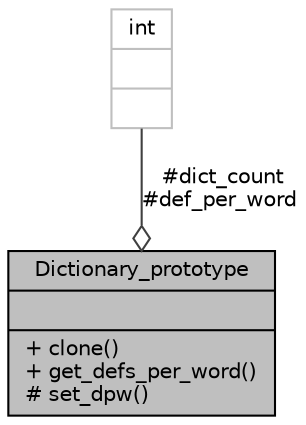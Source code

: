 digraph "Dictionary_prototype"
{
 // LATEX_PDF_SIZE
  bgcolor="transparent";
  edge [fontname="Helvetica",fontsize="10",labelfontname="Helvetica",labelfontsize="10"];
  node [fontname="Helvetica",fontsize="10",shape=record];
  Node3 [label="{Dictionary_prototype\n||+ clone()\l+ get_defs_per_word()\l# set_dpw()\l}",height=0.2,width=0.4,color="black", fillcolor="grey75", style="filled", fontcolor="black",tooltip=" "];
  Node4 -> Node3 [color="grey25",fontsize="10",style="solid",label=" #dict_count\n#def_per_word" ,arrowhead="odiamond"];
  Node4 [label="{int\n||}",height=0.2,width=0.4,color="grey75",tooltip=" "];
}
